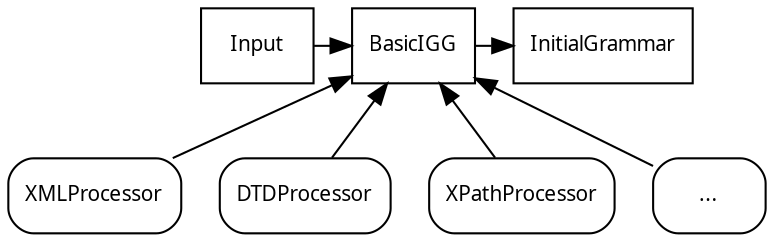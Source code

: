 digraph interfaces_nodes {
	rankdir = BT;
	node [shape = rectangle, fontname = "TeXGyrePagella-Regular", fontsize = 10];
	edge [fontname = "TeXGyrePagella-Regular", fontsize = 10];

{
	rank = same;
	Input;
	BasicIGG;
	InitialGrammar;
}

{
	rank = same;
	XMLProcessor [style = rounded];
	DTDProcessor [style = rounded];
	XPathProcessor [style = rounded];
	OtherProcessor [style = rounded, label = "..."]; 
}

	Input -> BasicIGG;
	BasicIGG -> InitialGrammar;
	XMLProcessor -> BasicIGG;
	DTDProcessor -> BasicIGG;
	XPathProcessor -> BasicIGG;
	OtherProcessor -> BasicIGG;
}